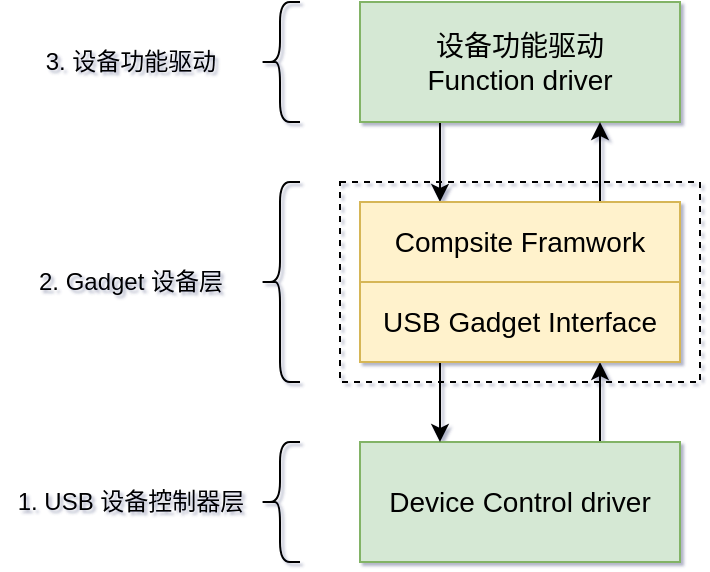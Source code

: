 <mxfile version="14.6.1" type="github">
  <diagram id="HJymXUOT1hr7dOIOE3Lh" name="第 1 页">
    <mxGraphModel dx="868" dy="394" grid="0" gridSize="10" guides="1" tooltips="1" connect="1" arrows="1" fold="1" page="1" pageScale="1" pageWidth="1169" pageHeight="827" math="0" shadow="1">
      <root>
        <mxCell id="0" />
        <mxCell id="1" parent="0" />
        <mxCell id="vQ4LNfDUkmhn1o35fBBm-11" style="edgeStyle=orthogonalEdgeStyle;rounded=0;orthogonalLoop=1;jettySize=auto;html=1;exitX=0.25;exitY=1;exitDx=0;exitDy=0;entryX=0.25;entryY=0;entryDx=0;entryDy=0;" edge="1" parent="1" source="vQ4LNfDUkmhn1o35fBBm-4" target="vQ4LNfDUkmhn1o35fBBm-6">
          <mxGeometry relative="1" as="geometry" />
        </mxCell>
        <mxCell id="vQ4LNfDUkmhn1o35fBBm-4" value="&lt;font style=&quot;font-size: 14px&quot;&gt;设备功能驱动&lt;br&gt;Function driver&lt;br&gt;&lt;/font&gt;" style="rounded=0;whiteSpace=wrap;html=1;fillColor=#d5e8d4;strokeColor=#82b366;" vertex="1" parent="1">
          <mxGeometry x="280" y="60" width="160" height="60" as="geometry" />
        </mxCell>
        <mxCell id="vQ4LNfDUkmhn1o35fBBm-12" style="edgeStyle=orthogonalEdgeStyle;rounded=0;orthogonalLoop=1;jettySize=auto;html=1;exitX=0.75;exitY=0;exitDx=0;exitDy=0;entryX=0.75;entryY=1;entryDx=0;entryDy=0;" edge="1" parent="1" source="vQ4LNfDUkmhn1o35fBBm-6" target="vQ4LNfDUkmhn1o35fBBm-4">
          <mxGeometry relative="1" as="geometry" />
        </mxCell>
        <mxCell id="vQ4LNfDUkmhn1o35fBBm-6" value="&lt;font style=&quot;font-size: 14px&quot;&gt;Compsite Framwork&lt;br&gt;&lt;/font&gt;" style="rounded=0;whiteSpace=wrap;html=1;fillColor=#fff2cc;strokeColor=#d6b656;" vertex="1" parent="1">
          <mxGeometry x="280" y="160" width="160" height="40" as="geometry" />
        </mxCell>
        <mxCell id="vQ4LNfDUkmhn1o35fBBm-14" style="edgeStyle=orthogonalEdgeStyle;rounded=0;orthogonalLoop=1;jettySize=auto;html=1;exitX=0.75;exitY=0;exitDx=0;exitDy=0;entryX=0.75;entryY=1;entryDx=0;entryDy=0;" edge="1" parent="1" source="vQ4LNfDUkmhn1o35fBBm-7" target="vQ4LNfDUkmhn1o35fBBm-9">
          <mxGeometry relative="1" as="geometry" />
        </mxCell>
        <mxCell id="vQ4LNfDUkmhn1o35fBBm-7" value="&lt;font style=&quot;font-size: 14px&quot;&gt;Device Control driver&lt;br&gt;&lt;/font&gt;" style="rounded=0;whiteSpace=wrap;html=1;fillColor=#d5e8d4;strokeColor=#82b366;" vertex="1" parent="1">
          <mxGeometry x="280" y="280" width="160" height="60" as="geometry" />
        </mxCell>
        <mxCell id="vQ4LNfDUkmhn1o35fBBm-13" style="edgeStyle=orthogonalEdgeStyle;rounded=0;orthogonalLoop=1;jettySize=auto;html=1;exitX=0.25;exitY=1;exitDx=0;exitDy=0;entryX=0.25;entryY=0;entryDx=0;entryDy=0;" edge="1" parent="1" source="vQ4LNfDUkmhn1o35fBBm-9" target="vQ4LNfDUkmhn1o35fBBm-7">
          <mxGeometry relative="1" as="geometry" />
        </mxCell>
        <mxCell id="vQ4LNfDUkmhn1o35fBBm-9" value="&lt;font style=&quot;font-size: 14px&quot;&gt;USB Gadget Interface&lt;br&gt;&lt;/font&gt;" style="rounded=0;whiteSpace=wrap;html=1;fillColor=#fff2cc;strokeColor=#d6b656;" vertex="1" parent="1">
          <mxGeometry x="280" y="200" width="160" height="40" as="geometry" />
        </mxCell>
        <mxCell id="vQ4LNfDUkmhn1o35fBBm-15" value="" style="rounded=0;whiteSpace=wrap;html=1;fillColor=none;dashed=1;" vertex="1" parent="1">
          <mxGeometry x="270" y="150" width="180" height="100" as="geometry" />
        </mxCell>
        <mxCell id="vQ4LNfDUkmhn1o35fBBm-16" value="" style="shape=curlyBracket;whiteSpace=wrap;html=1;rounded=1;fillColor=none;" vertex="1" parent="1">
          <mxGeometry x="230" y="150" width="20" height="100" as="geometry" />
        </mxCell>
        <mxCell id="vQ4LNfDUkmhn1o35fBBm-17" value="" style="shape=curlyBracket;whiteSpace=wrap;html=1;rounded=1;fillColor=none;" vertex="1" parent="1">
          <mxGeometry x="230" y="280" width="20" height="60" as="geometry" />
        </mxCell>
        <mxCell id="vQ4LNfDUkmhn1o35fBBm-18" value="" style="shape=curlyBracket;whiteSpace=wrap;html=1;rounded=1;fillColor=none;" vertex="1" parent="1">
          <mxGeometry x="230" y="60" width="20" height="60" as="geometry" />
        </mxCell>
        <mxCell id="vQ4LNfDUkmhn1o35fBBm-19" value="1. USB 设备控制器层" style="text;html=1;align=center;verticalAlign=middle;resizable=0;points=[];autosize=1;strokeColor=none;" vertex="1" parent="1">
          <mxGeometry x="100" y="300" width="130" height="20" as="geometry" />
        </mxCell>
        <mxCell id="vQ4LNfDUkmhn1o35fBBm-20" value="2. Gadget 设备层" style="text;html=1;align=center;verticalAlign=middle;resizable=0;points=[];autosize=1;strokeColor=none;" vertex="1" parent="1">
          <mxGeometry x="110" y="190" width="110" height="20" as="geometry" />
        </mxCell>
        <mxCell id="vQ4LNfDUkmhn1o35fBBm-21" value="3. 设备功能驱动" style="text;html=1;align=center;verticalAlign=middle;resizable=0;points=[];autosize=1;strokeColor=none;" vertex="1" parent="1">
          <mxGeometry x="115" y="80" width="100" height="20" as="geometry" />
        </mxCell>
      </root>
    </mxGraphModel>
  </diagram>
</mxfile>
